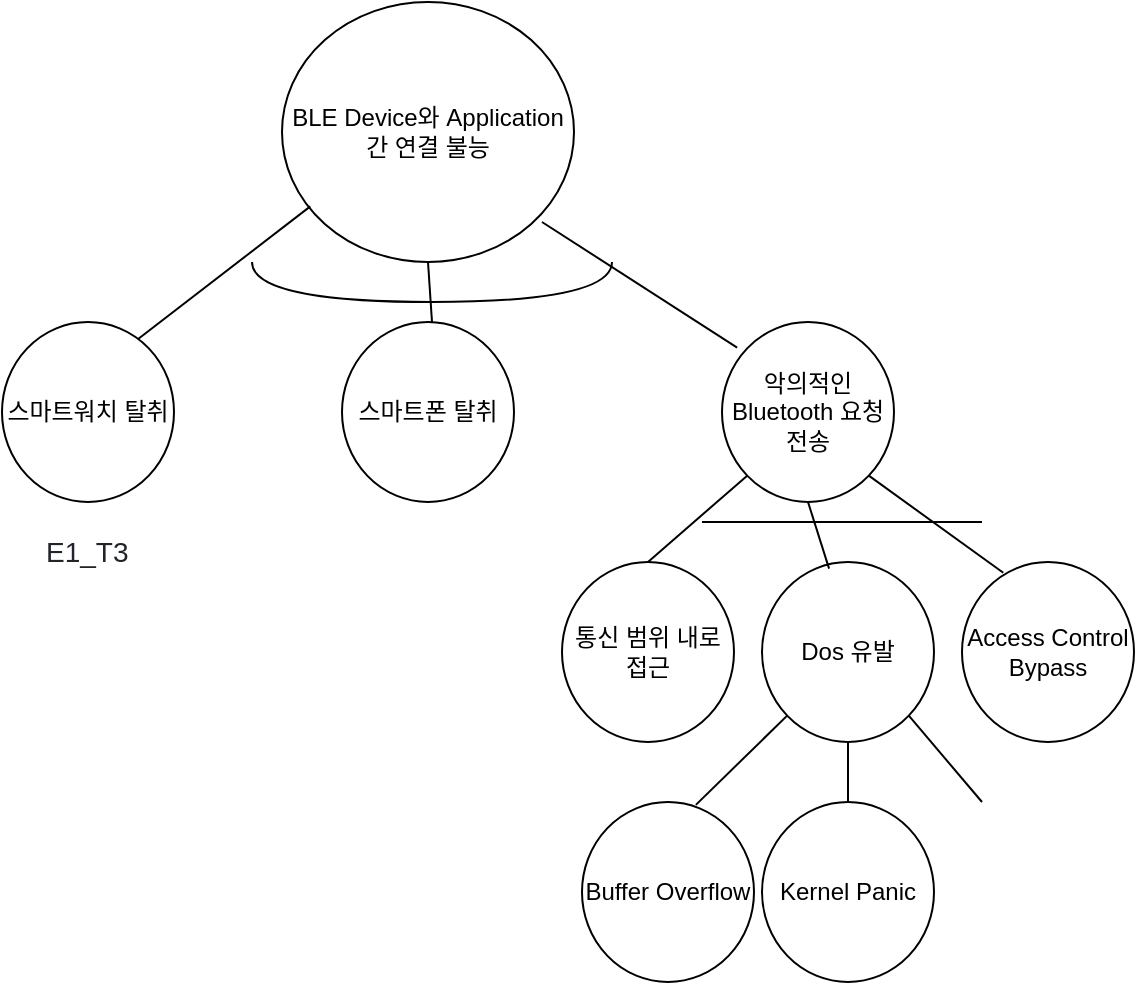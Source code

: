 <mxfile version="15.8.8" type="github">
  <diagram id="cm0wuaRb_GgHAv5zl8hj" name="Page-1">
    <mxGraphModel dx="1038" dy="579" grid="1" gridSize="10" guides="1" tooltips="1" connect="1" arrows="1" fold="1" page="1" pageScale="1" pageWidth="827" pageHeight="1169" math="0" shadow="0">
      <root>
        <mxCell id="0" />
        <mxCell id="1" parent="0" />
        <mxCell id="3t87ci0f_u1np2Z85wXJ-1" value="BLE Device와 Application 간 연결 불능" style="ellipse;whiteSpace=wrap;html=1;" vertex="1" parent="1">
          <mxGeometry x="184" y="40" width="146" height="130" as="geometry" />
        </mxCell>
        <mxCell id="3t87ci0f_u1np2Z85wXJ-2" value="" style="endArrow=none;html=1;rounded=0;entryX=0.097;entryY=0.786;entryDx=0;entryDy=0;entryPerimeter=0;exitX=0.75;exitY=0.125;exitDx=0;exitDy=0;exitPerimeter=0;" edge="1" parent="1" source="3t87ci0f_u1np2Z85wXJ-3" target="3t87ci0f_u1np2Z85wXJ-1">
          <mxGeometry width="50" height="50" relative="1" as="geometry">
            <mxPoint x="164" y="180" as="sourcePoint" />
            <mxPoint x="214" y="130" as="targetPoint" />
          </mxGeometry>
        </mxCell>
        <mxCell id="3t87ci0f_u1np2Z85wXJ-3" value="스마트워치 탈취" style="ellipse;whiteSpace=wrap;html=1;aspect=fixed;" vertex="1" parent="1">
          <mxGeometry x="44" y="200" width="86" height="90" as="geometry" />
        </mxCell>
        <mxCell id="3t87ci0f_u1np2Z85wXJ-5" value="" style="endArrow=none;html=1;rounded=0;entryX=0.5;entryY=1;entryDx=0;entryDy=0;exitX=0.5;exitY=0;exitDx=0;exitDy=0;" edge="1" parent="1" target="3t87ci0f_u1np2Z85wXJ-1">
          <mxGeometry width="50" height="50" relative="1" as="geometry">
            <mxPoint x="259" y="200" as="sourcePoint" />
            <mxPoint x="384" y="140" as="targetPoint" />
          </mxGeometry>
        </mxCell>
        <mxCell id="3t87ci0f_u1np2Z85wXJ-6" value="악의적인 Bluetooth 요청 전송" style="ellipse;whiteSpace=wrap;html=1;aspect=fixed;" vertex="1" parent="1">
          <mxGeometry x="404" y="200" width="86" height="90" as="geometry" />
        </mxCell>
        <mxCell id="3t87ci0f_u1np2Z85wXJ-7" value="" style="endArrow=none;html=1;rounded=0;exitX=0.088;exitY=0.142;exitDx=0;exitDy=0;exitPerimeter=0;" edge="1" parent="1" source="3t87ci0f_u1np2Z85wXJ-6">
          <mxGeometry width="50" height="50" relative="1" as="geometry">
            <mxPoint x="264" y="200" as="sourcePoint" />
            <mxPoint x="314" y="150" as="targetPoint" />
          </mxGeometry>
        </mxCell>
        <mxCell id="3t87ci0f_u1np2Z85wXJ-13" value="Dos 유발" style="ellipse;whiteSpace=wrap;html=1;aspect=fixed;" vertex="1" parent="1">
          <mxGeometry x="424" y="320" width="86" height="90" as="geometry" />
        </mxCell>
        <mxCell id="3t87ci0f_u1np2Z85wXJ-14" value="&lt;span style=&quot;color: rgb(33, 37, 41); font-family: poppins, arial, sans-serif; font-size: 14px; font-style: normal; font-weight: 400; letter-spacing: normal; text-align: left; text-indent: 0px; text-transform: none; word-spacing: 0px; background-color: rgb(255, 255, 255); display: inline; float: none;&quot;&gt;E1_T3&lt;/span&gt;" style="text;whiteSpace=wrap;html=1;" vertex="1" parent="1">
          <mxGeometry x="64" y="300" width="46" height="30" as="geometry" />
        </mxCell>
        <mxCell id="3t87ci0f_u1np2Z85wXJ-16" value="" style="endArrow=none;html=1;rounded=0;edgeStyle=orthogonalEdgeStyle;curved=1;" edge="1" parent="1">
          <mxGeometry width="50" height="50" relative="1" as="geometry">
            <mxPoint x="169" y="170" as="sourcePoint" />
            <mxPoint x="349" y="170" as="targetPoint" />
            <Array as="points">
              <mxPoint x="169" y="190" />
              <mxPoint x="349" y="190" />
            </Array>
          </mxGeometry>
        </mxCell>
        <mxCell id="3t87ci0f_u1np2Z85wXJ-18" value="통신 범위 내로 접근" style="ellipse;whiteSpace=wrap;html=1;aspect=fixed;" vertex="1" parent="1">
          <mxGeometry x="324" y="320" width="86" height="90" as="geometry" />
        </mxCell>
        <mxCell id="3t87ci0f_u1np2Z85wXJ-19" value="" style="endArrow=none;html=1;rounded=0;curved=1;entryX=0;entryY=1;entryDx=0;entryDy=0;exitX=0.5;exitY=0;exitDx=0;exitDy=0;" edge="1" parent="1" source="3t87ci0f_u1np2Z85wXJ-18" target="3t87ci0f_u1np2Z85wXJ-6">
          <mxGeometry width="50" height="50" relative="1" as="geometry">
            <mxPoint x="294" y="320" as="sourcePoint" />
            <mxPoint x="344" y="270" as="targetPoint" />
          </mxGeometry>
        </mxCell>
        <mxCell id="3t87ci0f_u1np2Z85wXJ-20" value="" style="endArrow=none;html=1;rounded=0;curved=1;entryX=0.5;entryY=1;entryDx=0;entryDy=0;exitX=0.39;exitY=0.037;exitDx=0;exitDy=0;exitPerimeter=0;" edge="1" parent="1" source="3t87ci0f_u1np2Z85wXJ-13" target="3t87ci0f_u1np2Z85wXJ-6">
          <mxGeometry width="50" height="50" relative="1" as="geometry">
            <mxPoint x="294" y="320" as="sourcePoint" />
            <mxPoint x="344" y="270" as="targetPoint" />
          </mxGeometry>
        </mxCell>
        <mxCell id="3t87ci0f_u1np2Z85wXJ-21" value="" style="endArrow=none;html=1;rounded=0;curved=1;" edge="1" parent="1">
          <mxGeometry width="50" height="50" relative="1" as="geometry">
            <mxPoint x="394" y="300" as="sourcePoint" />
            <mxPoint x="484" y="300" as="targetPoint" />
          </mxGeometry>
        </mxCell>
        <mxCell id="3t87ci0f_u1np2Z85wXJ-22" value="" style="endArrow=none;html=1;rounded=0;curved=1;exitX=0.016;exitY=0.338;exitDx=0;exitDy=0;entryX=0;entryY=1;entryDx=0;entryDy=0;exitPerimeter=0;" edge="1" parent="1" source="3t87ci0f_u1np2Z85wXJ-23" target="3t87ci0f_u1np2Z85wXJ-13">
          <mxGeometry width="50" height="50" relative="1" as="geometry">
            <mxPoint x="434" y="450" as="sourcePoint" />
            <mxPoint x="484" y="400" as="targetPoint" />
          </mxGeometry>
        </mxCell>
        <mxCell id="3t87ci0f_u1np2Z85wXJ-23" value="Buffer Overflow" style="ellipse;whiteSpace=wrap;html=1;aspect=fixed;direction=south;" vertex="1" parent="1">
          <mxGeometry x="334" y="440" width="86" height="90" as="geometry" />
        </mxCell>
        <mxCell id="3t87ci0f_u1np2Z85wXJ-24" value="스마트폰 탈취" style="ellipse;whiteSpace=wrap;html=1;aspect=fixed;" vertex="1" parent="1">
          <mxGeometry x="214" y="200" width="86" height="90" as="geometry" />
        </mxCell>
        <mxCell id="3t87ci0f_u1np2Z85wXJ-25" value="Kernel Panic" style="ellipse;whiteSpace=wrap;html=1;aspect=fixed;" vertex="1" parent="1">
          <mxGeometry x="424" y="440" width="86" height="90" as="geometry" />
        </mxCell>
        <mxCell id="3t87ci0f_u1np2Z85wXJ-26" value="" style="endArrow=none;html=1;rounded=0;curved=1;entryX=0.5;entryY=1;entryDx=0;entryDy=0;exitX=0.5;exitY=0;exitDx=0;exitDy=0;" edge="1" parent="1" source="3t87ci0f_u1np2Z85wXJ-25" target="3t87ci0f_u1np2Z85wXJ-13">
          <mxGeometry width="50" height="50" relative="1" as="geometry">
            <mxPoint x="444" y="480" as="sourcePoint" />
            <mxPoint x="494" y="430" as="targetPoint" />
          </mxGeometry>
        </mxCell>
        <mxCell id="3t87ci0f_u1np2Z85wXJ-27" value="Access Control Bypass" style="ellipse;whiteSpace=wrap;html=1;aspect=fixed;" vertex="1" parent="1">
          <mxGeometry x="524" y="320" width="86" height="90" as="geometry" />
        </mxCell>
        <mxCell id="3t87ci0f_u1np2Z85wXJ-28" value="" style="endArrow=none;html=1;rounded=0;curved=1;entryX=1;entryY=1;entryDx=0;entryDy=0;" edge="1" parent="1" target="3t87ci0f_u1np2Z85wXJ-13">
          <mxGeometry width="50" height="50" relative="1" as="geometry">
            <mxPoint x="534" y="440" as="sourcePoint" />
            <mxPoint x="504" y="420" as="targetPoint" />
          </mxGeometry>
        </mxCell>
        <mxCell id="3t87ci0f_u1np2Z85wXJ-29" value="" style="endArrow=none;html=1;rounded=0;curved=1;" edge="1" parent="1">
          <mxGeometry width="50" height="50" relative="1" as="geometry">
            <mxPoint x="444" y="300" as="sourcePoint" />
            <mxPoint x="534" y="300" as="targetPoint" />
          </mxGeometry>
        </mxCell>
        <mxCell id="3t87ci0f_u1np2Z85wXJ-30" value="" style="endArrow=none;html=1;rounded=0;curved=1;entryX=1;entryY=1;entryDx=0;entryDy=0;exitX=0.24;exitY=0.06;exitDx=0;exitDy=0;exitPerimeter=0;" edge="1" parent="1" source="3t87ci0f_u1np2Z85wXJ-27" target="3t87ci0f_u1np2Z85wXJ-6">
          <mxGeometry width="50" height="50" relative="1" as="geometry">
            <mxPoint x="474" y="330" as="sourcePoint" />
            <mxPoint x="524" y="280" as="targetPoint" />
          </mxGeometry>
        </mxCell>
      </root>
    </mxGraphModel>
  </diagram>
</mxfile>
